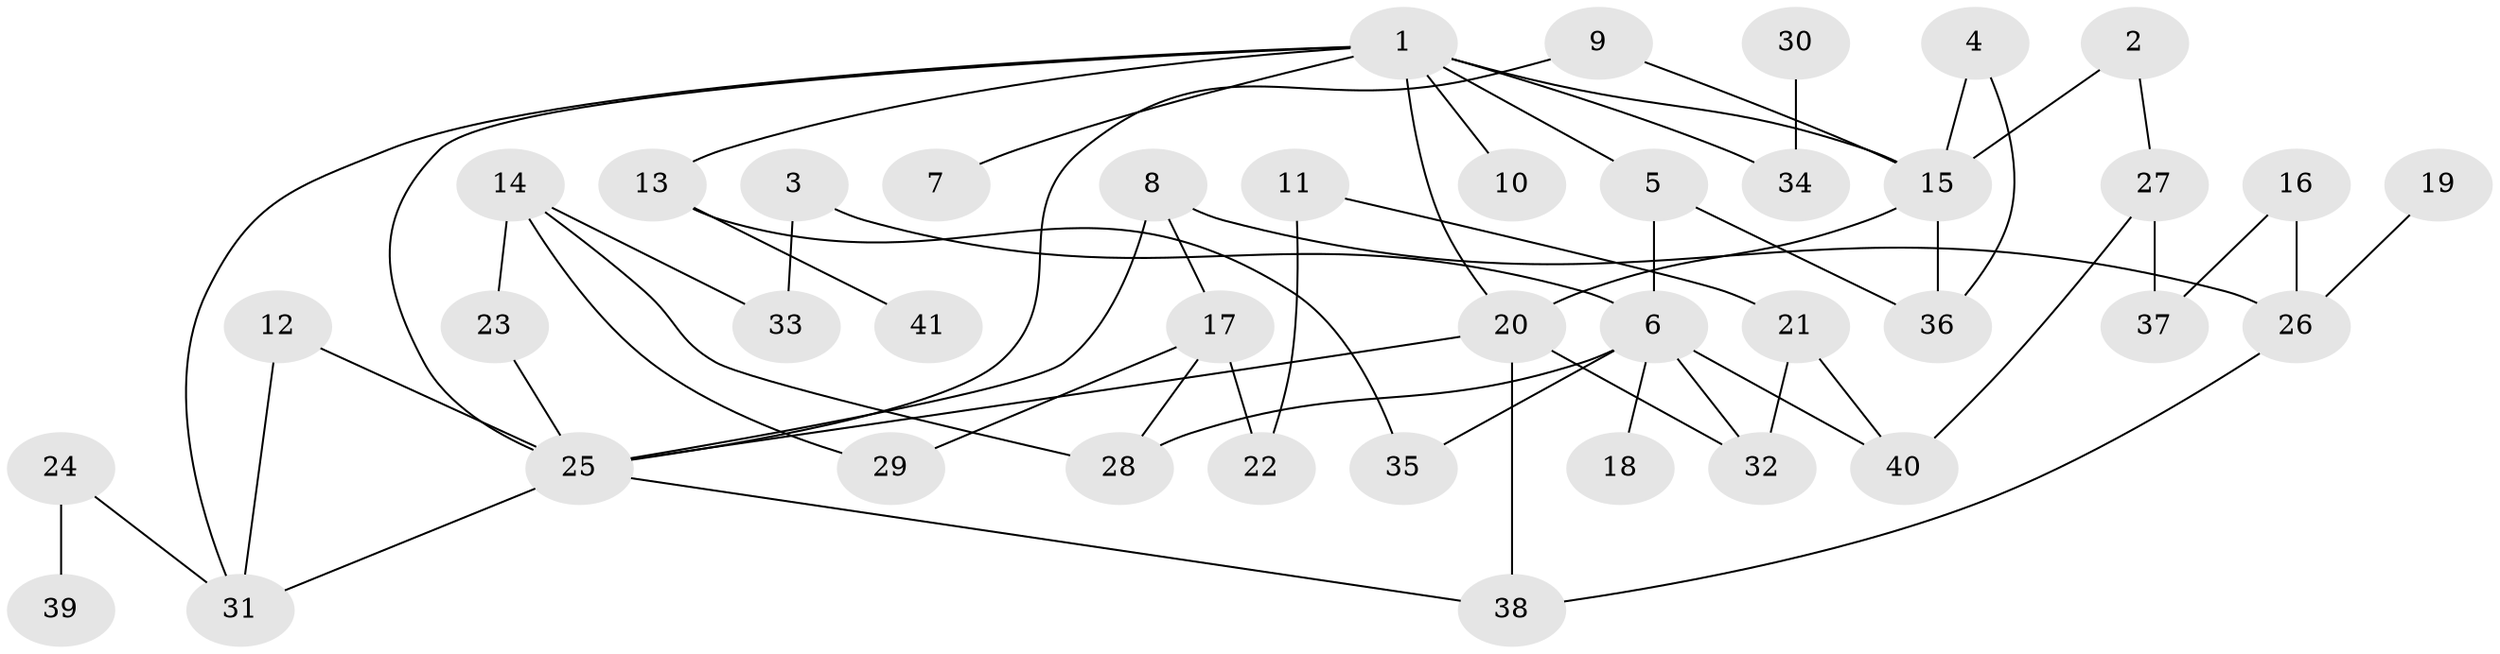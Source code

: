 // original degree distribution, {7: 0.012195121951219513, 4: 0.08536585365853659, 3: 0.1951219512195122, 6: 0.012195121951219513, 5: 0.04878048780487805, 8: 0.012195121951219513, 2: 0.4024390243902439, 1: 0.23170731707317074}
// Generated by graph-tools (version 1.1) at 2025/01/03/09/25 03:01:00]
// undirected, 41 vertices, 59 edges
graph export_dot {
graph [start="1"]
  node [color=gray90,style=filled];
  1;
  2;
  3;
  4;
  5;
  6;
  7;
  8;
  9;
  10;
  11;
  12;
  13;
  14;
  15;
  16;
  17;
  18;
  19;
  20;
  21;
  22;
  23;
  24;
  25;
  26;
  27;
  28;
  29;
  30;
  31;
  32;
  33;
  34;
  35;
  36;
  37;
  38;
  39;
  40;
  41;
  1 -- 5 [weight=1.0];
  1 -- 7 [weight=1.0];
  1 -- 10 [weight=1.0];
  1 -- 13 [weight=1.0];
  1 -- 15 [weight=1.0];
  1 -- 20 [weight=1.0];
  1 -- 25 [weight=1.0];
  1 -- 31 [weight=1.0];
  1 -- 34 [weight=1.0];
  2 -- 15 [weight=1.0];
  2 -- 27 [weight=1.0];
  3 -- 6 [weight=1.0];
  3 -- 33 [weight=1.0];
  4 -- 15 [weight=1.0];
  4 -- 36 [weight=1.0];
  5 -- 6 [weight=1.0];
  5 -- 36 [weight=1.0];
  6 -- 18 [weight=1.0];
  6 -- 28 [weight=1.0];
  6 -- 32 [weight=1.0];
  6 -- 35 [weight=1.0];
  6 -- 40 [weight=1.0];
  8 -- 17 [weight=1.0];
  8 -- 25 [weight=1.0];
  8 -- 26 [weight=1.0];
  9 -- 15 [weight=1.0];
  9 -- 25 [weight=1.0];
  11 -- 21 [weight=1.0];
  11 -- 22 [weight=1.0];
  12 -- 25 [weight=1.0];
  12 -- 31 [weight=1.0];
  13 -- 35 [weight=1.0];
  13 -- 41 [weight=1.0];
  14 -- 23 [weight=1.0];
  14 -- 28 [weight=1.0];
  14 -- 29 [weight=1.0];
  14 -- 33 [weight=1.0];
  15 -- 20 [weight=1.0];
  15 -- 36 [weight=1.0];
  16 -- 26 [weight=1.0];
  16 -- 37 [weight=1.0];
  17 -- 22 [weight=1.0];
  17 -- 28 [weight=1.0];
  17 -- 29 [weight=1.0];
  19 -- 26 [weight=1.0];
  20 -- 25 [weight=1.0];
  20 -- 32 [weight=1.0];
  20 -- 38 [weight=1.0];
  21 -- 32 [weight=1.0];
  21 -- 40 [weight=1.0];
  23 -- 25 [weight=1.0];
  24 -- 31 [weight=1.0];
  24 -- 39 [weight=1.0];
  25 -- 31 [weight=1.0];
  25 -- 38 [weight=1.0];
  26 -- 38 [weight=1.0];
  27 -- 37 [weight=1.0];
  27 -- 40 [weight=1.0];
  30 -- 34 [weight=1.0];
}
